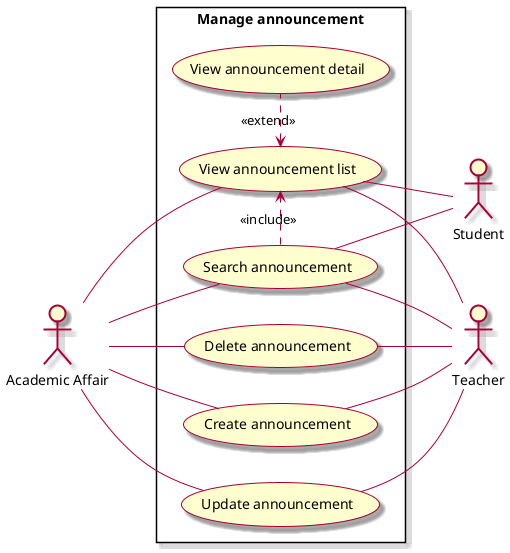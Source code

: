 @startuml ManageAnnouncement

skin rose
left to right direction

actor "Academic Affair" as aa
actor "Teacher" as t
actor "Student" as s

rectangle "Manage announcement" {
    usecase "Create announcement" as createAnnouncement
    usecase "View announcement list" as ViewAnnouncementList
    usecase "View announcement detail" as viewAnnouncementDetail
    usecase "Update announcement" as updateAnnouncement
    usecase "Delete announcement" as deleteAnnouncement
    usecase "Search announcement" as searchAnnouncement
}

aa -- createAnnouncement
aa -- ViewAnnouncementList
aa -- updateAnnouncement
aa -- deleteAnnouncement
createAnnouncement -- t
ViewAnnouncementList -- t
updateAnnouncement -- t
deleteAnnouncement -- t
ViewAnnouncementList -- s

aa -- searchAnnouncement
searchAnnouncement -- t
s -- searchAnnouncement

ViewAnnouncementList <. viewAnnouncementDetail: <<extend>>
searchAnnouncement .> ViewAnnouncementList: <<include>>
@enduml